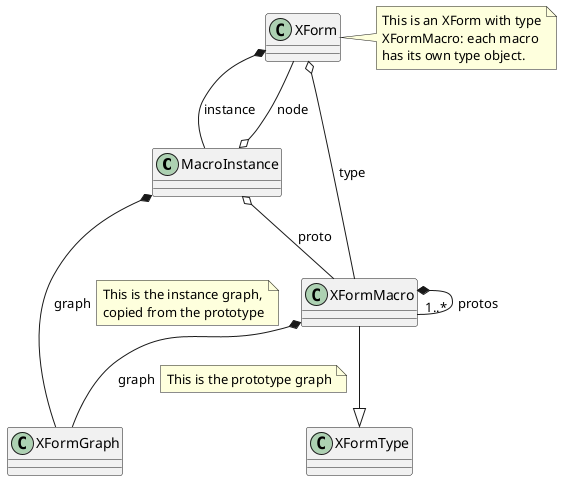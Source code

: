 @startuml
skinparam classAttributeIconSize 0

MacroInstance o-- XFormMacro:proto
XFormMacro --|> XFormType

MacroInstance *-- XFormGraph:graph
note right on link
This is the instance graph,
copied from the prototype
end note
MacroInstance o-- XForm:node

XFormMacro *-- XFormGraph:graph
note right on link
This is the prototype graph
end note
XFormMacro *-- "1..*" XFormMacro:protos

XForm *-- MacroInstance:instance
XForm o-- XFormMacro:type
note right of XForm
This is an XForm with type
XFormMacro: each macro
has its own type object.
end note

@enduml
